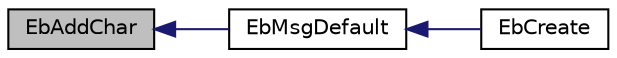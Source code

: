 digraph "EbAddChar"
{
  edge [fontname="Helvetica",fontsize="10",labelfontname="Helvetica",labelfontsize="10"];
  node [fontname="Helvetica",fontsize="10",shape=record];
  rankdir="LR";
  Node1 [label="EbAddChar",height=0.2,width=0.4,color="black", fillcolor="grey75", style="filled", fontcolor="black"];
  Node1 -> Node2 [dir="back",color="midnightblue",fontsize="10",style="solid",fontname="Helvetica"];
  Node2 [label="EbMsgDefault",height=0.2,width=0.4,color="black", fillcolor="white", style="filled",URL="$_edit_box_8h.html#a1ad01ddce1430f7ce55243637195fc34"];
  Node2 -> Node3 [dir="back",color="midnightblue",fontsize="10",style="solid",fontname="Helvetica"];
  Node3 [label="EbCreate",height=0.2,width=0.4,color="black", fillcolor="white", style="filled",URL="$_edit_box_8h.html#a3f6da3c8eb9028edaaae00dc7dbe38a5"];
}
